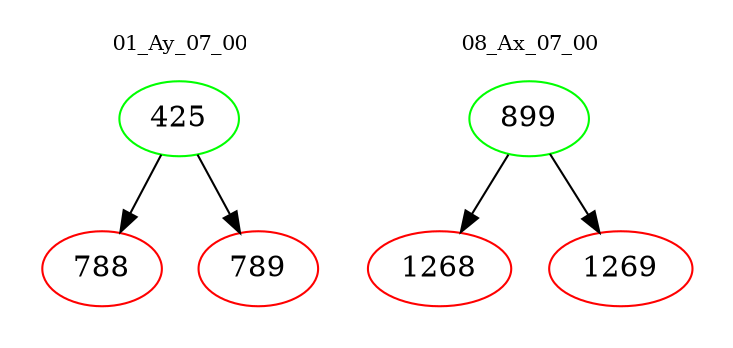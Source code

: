 digraph{
subgraph cluster_0 {
color = white
label = "01_Ay_07_00";
fontsize=10;
T0_425 [label="425", color="green"]
T0_425 -> T0_788 [color="black"]
T0_788 [label="788", color="red"]
T0_425 -> T0_789 [color="black"]
T0_789 [label="789", color="red"]
}
subgraph cluster_1 {
color = white
label = "08_Ax_07_00";
fontsize=10;
T1_899 [label="899", color="green"]
T1_899 -> T1_1268 [color="black"]
T1_1268 [label="1268", color="red"]
T1_899 -> T1_1269 [color="black"]
T1_1269 [label="1269", color="red"]
}
}
